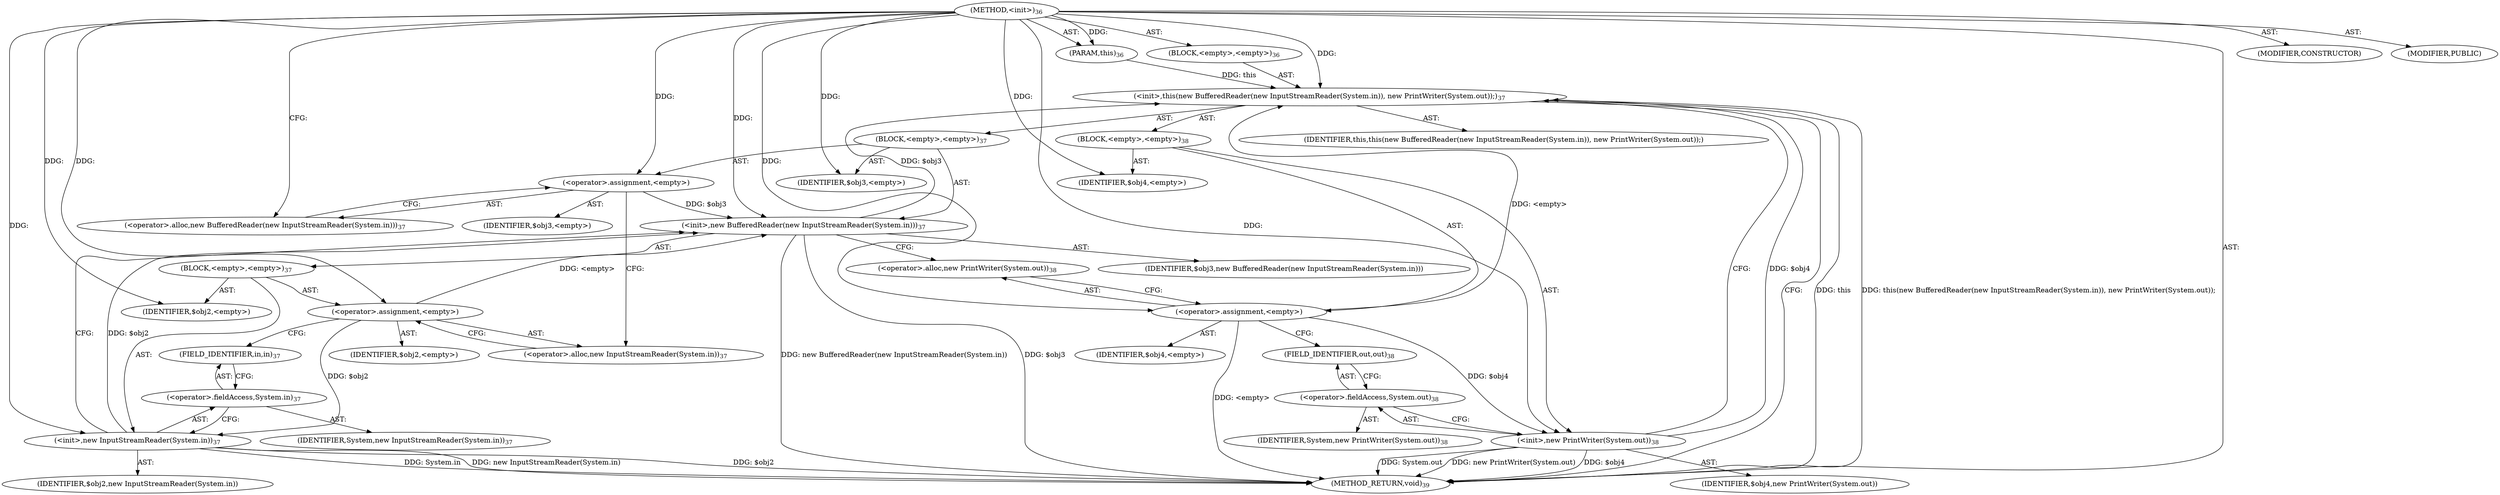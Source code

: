 digraph "&lt;init&gt;" {  
"118" [label = <(METHOD,&lt;init&gt;)<SUB>36</SUB>> ]
"9" [label = <(PARAM,this)<SUB>36</SUB>> ]
"119" [label = <(BLOCK,&lt;empty&gt;,&lt;empty&gt;)<SUB>36</SUB>> ]
"120" [label = <(&lt;init&gt;,this(new BufferedReader(new InputStreamReader(System.in)), new PrintWriter(System.out));)<SUB>37</SUB>> ]
"8" [label = <(IDENTIFIER,this,this(new BufferedReader(new InputStreamReader(System.in)), new PrintWriter(System.out));)> ]
"121" [label = <(BLOCK,&lt;empty&gt;,&lt;empty&gt;)<SUB>37</SUB>> ]
"122" [label = <(&lt;operator&gt;.assignment,&lt;empty&gt;)> ]
"123" [label = <(IDENTIFIER,$obj3,&lt;empty&gt;)> ]
"124" [label = <(&lt;operator&gt;.alloc,new BufferedReader(new InputStreamReader(System.in)))<SUB>37</SUB>> ]
"125" [label = <(&lt;init&gt;,new BufferedReader(new InputStreamReader(System.in)))<SUB>37</SUB>> ]
"126" [label = <(IDENTIFIER,$obj3,new BufferedReader(new InputStreamReader(System.in)))> ]
"127" [label = <(BLOCK,&lt;empty&gt;,&lt;empty&gt;)<SUB>37</SUB>> ]
"128" [label = <(&lt;operator&gt;.assignment,&lt;empty&gt;)> ]
"129" [label = <(IDENTIFIER,$obj2,&lt;empty&gt;)> ]
"130" [label = <(&lt;operator&gt;.alloc,new InputStreamReader(System.in))<SUB>37</SUB>> ]
"131" [label = <(&lt;init&gt;,new InputStreamReader(System.in))<SUB>37</SUB>> ]
"132" [label = <(IDENTIFIER,$obj2,new InputStreamReader(System.in))> ]
"133" [label = <(&lt;operator&gt;.fieldAccess,System.in)<SUB>37</SUB>> ]
"134" [label = <(IDENTIFIER,System,new InputStreamReader(System.in))<SUB>37</SUB>> ]
"135" [label = <(FIELD_IDENTIFIER,in,in)<SUB>37</SUB>> ]
"136" [label = <(IDENTIFIER,$obj2,&lt;empty&gt;)> ]
"137" [label = <(IDENTIFIER,$obj3,&lt;empty&gt;)> ]
"138" [label = <(BLOCK,&lt;empty&gt;,&lt;empty&gt;)<SUB>38</SUB>> ]
"139" [label = <(&lt;operator&gt;.assignment,&lt;empty&gt;)> ]
"140" [label = <(IDENTIFIER,$obj4,&lt;empty&gt;)> ]
"141" [label = <(&lt;operator&gt;.alloc,new PrintWriter(System.out))<SUB>38</SUB>> ]
"142" [label = <(&lt;init&gt;,new PrintWriter(System.out))<SUB>38</SUB>> ]
"143" [label = <(IDENTIFIER,$obj4,new PrintWriter(System.out))> ]
"144" [label = <(&lt;operator&gt;.fieldAccess,System.out)<SUB>38</SUB>> ]
"145" [label = <(IDENTIFIER,System,new PrintWriter(System.out))<SUB>38</SUB>> ]
"146" [label = <(FIELD_IDENTIFIER,out,out)<SUB>38</SUB>> ]
"147" [label = <(IDENTIFIER,$obj4,&lt;empty&gt;)> ]
"148" [label = <(MODIFIER,CONSTRUCTOR)> ]
"149" [label = <(MODIFIER,PUBLIC)> ]
"150" [label = <(METHOD_RETURN,void)<SUB>39</SUB>> ]
  "118" -> "9"  [ label = "AST: "] 
  "118" -> "119"  [ label = "AST: "] 
  "118" -> "148"  [ label = "AST: "] 
  "118" -> "149"  [ label = "AST: "] 
  "118" -> "150"  [ label = "AST: "] 
  "119" -> "120"  [ label = "AST: "] 
  "120" -> "8"  [ label = "AST: "] 
  "120" -> "121"  [ label = "AST: "] 
  "120" -> "138"  [ label = "AST: "] 
  "121" -> "122"  [ label = "AST: "] 
  "121" -> "125"  [ label = "AST: "] 
  "121" -> "137"  [ label = "AST: "] 
  "122" -> "123"  [ label = "AST: "] 
  "122" -> "124"  [ label = "AST: "] 
  "125" -> "126"  [ label = "AST: "] 
  "125" -> "127"  [ label = "AST: "] 
  "127" -> "128"  [ label = "AST: "] 
  "127" -> "131"  [ label = "AST: "] 
  "127" -> "136"  [ label = "AST: "] 
  "128" -> "129"  [ label = "AST: "] 
  "128" -> "130"  [ label = "AST: "] 
  "131" -> "132"  [ label = "AST: "] 
  "131" -> "133"  [ label = "AST: "] 
  "133" -> "134"  [ label = "AST: "] 
  "133" -> "135"  [ label = "AST: "] 
  "138" -> "139"  [ label = "AST: "] 
  "138" -> "142"  [ label = "AST: "] 
  "138" -> "147"  [ label = "AST: "] 
  "139" -> "140"  [ label = "AST: "] 
  "139" -> "141"  [ label = "AST: "] 
  "142" -> "143"  [ label = "AST: "] 
  "142" -> "144"  [ label = "AST: "] 
  "144" -> "145"  [ label = "AST: "] 
  "144" -> "146"  [ label = "AST: "] 
  "120" -> "150"  [ label = "CFG: "] 
  "122" -> "130"  [ label = "CFG: "] 
  "125" -> "141"  [ label = "CFG: "] 
  "139" -> "146"  [ label = "CFG: "] 
  "142" -> "120"  [ label = "CFG: "] 
  "124" -> "122"  [ label = "CFG: "] 
  "141" -> "139"  [ label = "CFG: "] 
  "144" -> "142"  [ label = "CFG: "] 
  "128" -> "135"  [ label = "CFG: "] 
  "131" -> "125"  [ label = "CFG: "] 
  "146" -> "144"  [ label = "CFG: "] 
  "130" -> "128"  [ label = "CFG: "] 
  "133" -> "131"  [ label = "CFG: "] 
  "135" -> "133"  [ label = "CFG: "] 
  "118" -> "124"  [ label = "CFG: "] 
  "120" -> "150"  [ label = "DDG: this"] 
  "125" -> "150"  [ label = "DDG: $obj3"] 
  "131" -> "150"  [ label = "DDG: $obj2"] 
  "131" -> "150"  [ label = "DDG: System.in"] 
  "131" -> "150"  [ label = "DDG: new InputStreamReader(System.in)"] 
  "125" -> "150"  [ label = "DDG: new BufferedReader(new InputStreamReader(System.in))"] 
  "139" -> "150"  [ label = "DDG: &lt;empty&gt;"] 
  "142" -> "150"  [ label = "DDG: $obj4"] 
  "142" -> "150"  [ label = "DDG: System.out"] 
  "142" -> "150"  [ label = "DDG: new PrintWriter(System.out)"] 
  "120" -> "150"  [ label = "DDG: this(new BufferedReader(new InputStreamReader(System.in)), new PrintWriter(System.out));"] 
  "118" -> "9"  [ label = "DDG: "] 
  "9" -> "120"  [ label = "DDG: this"] 
  "118" -> "120"  [ label = "DDG: "] 
  "139" -> "120"  [ label = "DDG: &lt;empty&gt;"] 
  "125" -> "120"  [ label = "DDG: $obj3"] 
  "142" -> "120"  [ label = "DDG: $obj4"] 
  "118" -> "122"  [ label = "DDG: "] 
  "118" -> "137"  [ label = "DDG: "] 
  "118" -> "139"  [ label = "DDG: "] 
  "118" -> "147"  [ label = "DDG: "] 
  "122" -> "125"  [ label = "DDG: $obj3"] 
  "118" -> "125"  [ label = "DDG: "] 
  "128" -> "125"  [ label = "DDG: &lt;empty&gt;"] 
  "131" -> "125"  [ label = "DDG: $obj2"] 
  "139" -> "142"  [ label = "DDG: $obj4"] 
  "118" -> "142"  [ label = "DDG: "] 
  "118" -> "128"  [ label = "DDG: "] 
  "118" -> "136"  [ label = "DDG: "] 
  "128" -> "131"  [ label = "DDG: $obj2"] 
  "118" -> "131"  [ label = "DDG: "] 
}

